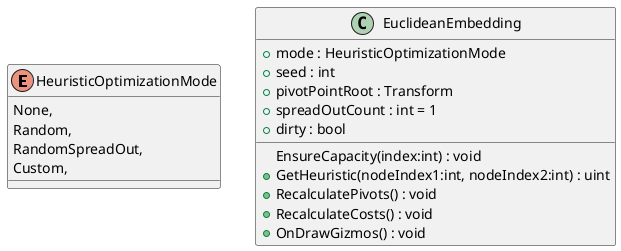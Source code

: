@startuml
enum HeuristicOptimizationMode {
    None,
    Random,
    RandomSpreadOut,
    Custom,
}
class EuclideanEmbedding {
    + mode : HeuristicOptimizationMode
    + seed : int
    + pivotPointRoot : Transform
    + spreadOutCount : int = 1
    + dirty : bool
    EnsureCapacity(index:int) : void
    + GetHeuristic(nodeIndex1:int, nodeIndex2:int) : uint
    + RecalculatePivots() : void
    + RecalculateCosts() : void
    + OnDrawGizmos() : void
}
@enduml
